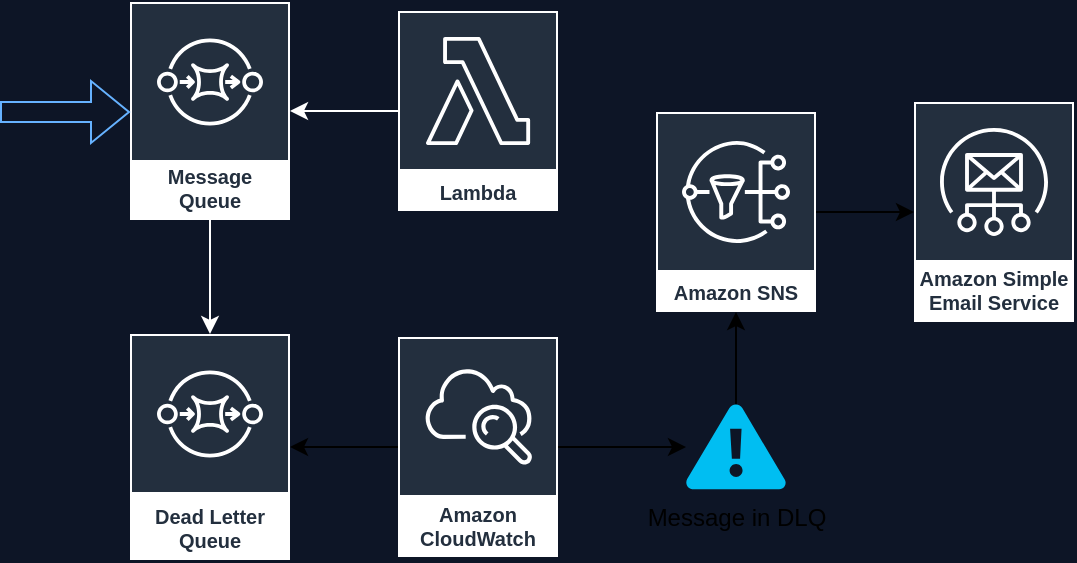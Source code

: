 <mxfile version="21.2.1" type="device">
  <diagram name="Page-1" id="HSLW9Y-XUCRo14-Nol-e">
    <mxGraphModel dx="817" dy="670" grid="0" gridSize="10" guides="1" tooltips="1" connect="1" arrows="1" fold="1" page="1" pageScale="1" pageWidth="827" pageHeight="1169" background="#0d1526" math="0" shadow="0">
      <root>
        <mxCell id="0" />
        <mxCell id="1" parent="0" />
        <mxCell id="Rja2eluypPIlOhGMYpN0-8" style="edgeStyle=orthogonalEdgeStyle;rounded=0;orthogonalLoop=1;jettySize=auto;html=1;shadow=0;strokeColor=#FFFFFF;" edge="1" parent="1" source="Rja2eluypPIlOhGMYpN0-1" target="Rja2eluypPIlOhGMYpN0-2">
          <mxGeometry relative="1" as="geometry" />
        </mxCell>
        <mxCell id="Rja2eluypPIlOhGMYpN0-1" value="Lambda" style="sketch=0;outlineConnect=0;fontColor=#232F3E;gradientColor=none;strokeColor=#ffffff;fillColor=#232F3E;dashed=0;verticalLabelPosition=middle;verticalAlign=bottom;align=center;html=1;whiteSpace=wrap;fontSize=10;fontStyle=1;spacing=3;shape=mxgraph.aws4.productIcon;prIcon=mxgraph.aws4.lambda;" vertex="1" parent="1">
          <mxGeometry x="307" y="285.5" width="80" height="100" as="geometry" />
        </mxCell>
        <mxCell id="Rja2eluypPIlOhGMYpN0-9" style="edgeStyle=orthogonalEdgeStyle;rounded=0;orthogonalLoop=1;jettySize=auto;html=1;strokeColor=#FFFFFF;" edge="1" parent="1" source="Rja2eluypPIlOhGMYpN0-2" target="Rja2eluypPIlOhGMYpN0-7">
          <mxGeometry relative="1" as="geometry" />
        </mxCell>
        <mxCell id="Rja2eluypPIlOhGMYpN0-2" value="Message Queue" style="sketch=0;outlineConnect=0;fontColor=#232F3E;gradientColor=none;strokeColor=#ffffff;fillColor=#232F3E;dashed=0;verticalLabelPosition=middle;verticalAlign=bottom;align=center;html=1;whiteSpace=wrap;fontSize=10;fontStyle=1;spacing=3;shape=mxgraph.aws4.productIcon;prIcon=mxgraph.aws4.sqs;" vertex="1" parent="1">
          <mxGeometry x="173" y="281" width="80" height="109" as="geometry" />
        </mxCell>
        <mxCell id="Rja2eluypPIlOhGMYpN0-22" style="edgeStyle=orthogonalEdgeStyle;rounded=0;orthogonalLoop=1;jettySize=auto;html=1;" edge="1" parent="1" source="Rja2eluypPIlOhGMYpN0-3" target="Rja2eluypPIlOhGMYpN0-21">
          <mxGeometry relative="1" as="geometry" />
        </mxCell>
        <mxCell id="Rja2eluypPIlOhGMYpN0-3" value="Amazon SNS" style="sketch=0;outlineConnect=0;fontColor=#232F3E;gradientColor=none;strokeColor=#ffffff;fillColor=#232F3E;dashed=0;verticalLabelPosition=middle;verticalAlign=bottom;align=center;html=1;whiteSpace=wrap;fontSize=10;fontStyle=1;spacing=3;shape=mxgraph.aws4.productIcon;prIcon=mxgraph.aws4.sns;" vertex="1" parent="1">
          <mxGeometry x="436" y="336" width="80" height="100" as="geometry" />
        </mxCell>
        <mxCell id="Rja2eluypPIlOhGMYpN0-13" style="edgeStyle=orthogonalEdgeStyle;rounded=0;orthogonalLoop=1;jettySize=auto;html=1;" edge="1" parent="1" source="Rja2eluypPIlOhGMYpN0-4" target="Rja2eluypPIlOhGMYpN0-7">
          <mxGeometry relative="1" as="geometry" />
        </mxCell>
        <mxCell id="Rja2eluypPIlOhGMYpN0-19" style="edgeStyle=orthogonalEdgeStyle;rounded=0;orthogonalLoop=1;jettySize=auto;html=1;" edge="1" parent="1" source="Rja2eluypPIlOhGMYpN0-4" target="Rja2eluypPIlOhGMYpN0-6">
          <mxGeometry relative="1" as="geometry" />
        </mxCell>
        <mxCell id="Rja2eluypPIlOhGMYpN0-4" value="Amazon CloudWatch" style="sketch=0;outlineConnect=0;fontColor=#232F3E;gradientColor=none;strokeColor=#ffffff;fillColor=#232F3E;dashed=0;verticalLabelPosition=middle;verticalAlign=bottom;align=center;html=1;whiteSpace=wrap;fontSize=10;fontStyle=1;spacing=3;shape=mxgraph.aws4.productIcon;prIcon=mxgraph.aws4.cloudwatch;" vertex="1" parent="1">
          <mxGeometry x="307" y="448.5" width="80" height="110" as="geometry" />
        </mxCell>
        <mxCell id="Rja2eluypPIlOhGMYpN0-18" style="edgeStyle=orthogonalEdgeStyle;rounded=0;orthogonalLoop=1;jettySize=auto;html=1;" edge="1" parent="1" source="Rja2eluypPIlOhGMYpN0-6" target="Rja2eluypPIlOhGMYpN0-3">
          <mxGeometry relative="1" as="geometry" />
        </mxCell>
        <mxCell id="Rja2eluypPIlOhGMYpN0-6" value="Message in DLQ" style="verticalLabelPosition=bottom;html=1;verticalAlign=top;align=center;strokeColor=none;fillColor=#00BEF2;shape=mxgraph.azure.azure_alert;" vertex="1" parent="1">
          <mxGeometry x="451" y="482.25" width="50" height="42.5" as="geometry" />
        </mxCell>
        <mxCell id="Rja2eluypPIlOhGMYpN0-7" value="Dead Letter Queue" style="sketch=0;outlineConnect=0;fontColor=#232F3E;gradientColor=none;strokeColor=#ffffff;fillColor=#232F3E;dashed=0;verticalLabelPosition=middle;verticalAlign=bottom;align=center;html=1;whiteSpace=wrap;fontSize=10;fontStyle=1;spacing=3;shape=mxgraph.aws4.productIcon;prIcon=mxgraph.aws4.sqs;" vertex="1" parent="1">
          <mxGeometry x="173" y="447" width="80" height="113" as="geometry" />
        </mxCell>
        <mxCell id="Rja2eluypPIlOhGMYpN0-21" value="Amazon Simple Email Service" style="sketch=0;outlineConnect=0;fontColor=#232F3E;gradientColor=none;strokeColor=#ffffff;fillColor=#232F3E;dashed=0;verticalLabelPosition=middle;verticalAlign=bottom;align=center;html=1;whiteSpace=wrap;fontSize=10;fontStyle=1;spacing=3;shape=mxgraph.aws4.productIcon;prIcon=mxgraph.aws4.simple_email_service;" vertex="1" parent="1">
          <mxGeometry x="565" y="331" width="80" height="110" as="geometry" />
        </mxCell>
        <mxCell id="Rja2eluypPIlOhGMYpN0-27" value="" style="endArrow=classic;html=1;rounded=0;shape=flexArrow;strokeColor=#66B2FF;" edge="1" parent="1">
          <mxGeometry relative="1" as="geometry">
            <mxPoint x="108" y="336" as="sourcePoint" />
            <mxPoint x="173" y="336" as="targetPoint" />
          </mxGeometry>
        </mxCell>
      </root>
    </mxGraphModel>
  </diagram>
</mxfile>
